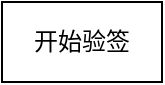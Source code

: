 <mxfile version="17.4.6" type="github">
  <diagram id="itXDM7xVuKAZh9ORiLuy" name="Page-1">
    <mxGraphModel dx="782" dy="1647" grid="1" gridSize="10" guides="1" tooltips="1" connect="1" arrows="1" fold="1" page="1" pageScale="1" pageWidth="827" pageHeight="1169" math="0" shadow="0">
      <root>
        <mxCell id="0" />
        <mxCell id="1" parent="0" />
        <mxCell id="Yp8vXP4M79q_ZlIKRfWr-1" value="开始验签" style="rounded=0;whiteSpace=wrap;html=1;" vertex="1" parent="1">
          <mxGeometry x="360" y="-240" width="80" height="40" as="geometry" />
        </mxCell>
      </root>
    </mxGraphModel>
  </diagram>
</mxfile>
